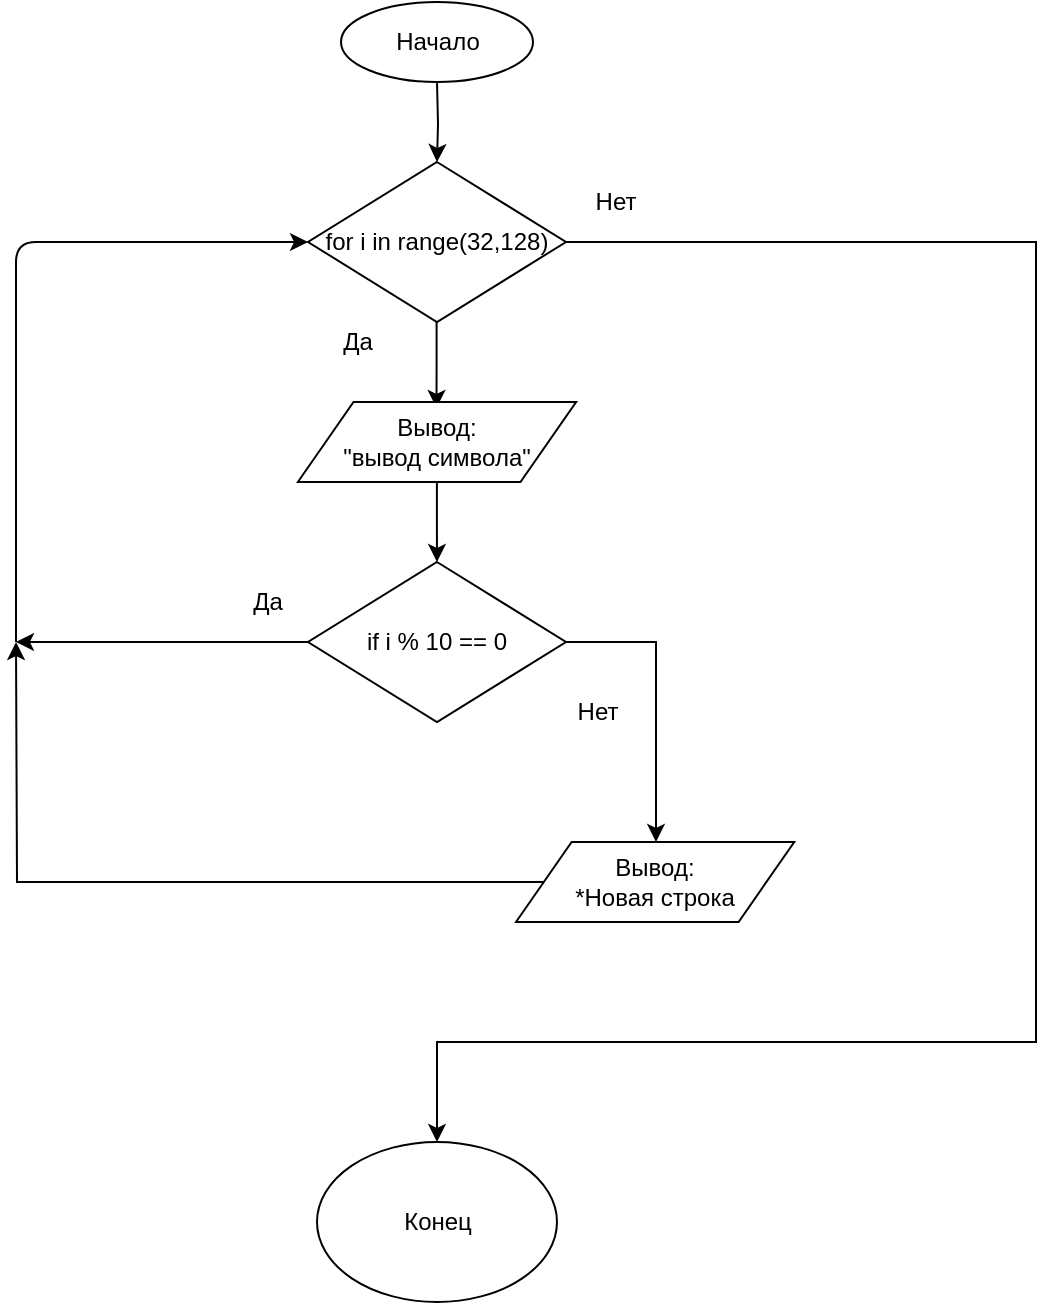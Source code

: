 <mxfile version="13.0.1" type="device"><diagram id="C5RBs43oDa-KdzZeNtuy" name="Page-1"><mxGraphModel dx="1221" dy="587" grid="1" gridSize="10" guides="1" tooltips="1" connect="1" arrows="1" fold="1" page="1" pageScale="1" pageWidth="827" pageHeight="1169" math="0" shadow="0"><root><mxCell id="WIyWlLk6GJQsqaUBKTNV-0"/><mxCell id="WIyWlLk6GJQsqaUBKTNV-1" parent="WIyWlLk6GJQsqaUBKTNV-0"/><mxCell id="dPEVJsvfHIY1bp6v8tBf-0" value="Начало" style="ellipse;whiteSpace=wrap;html=1;" vertex="1" parent="WIyWlLk6GJQsqaUBKTNV-1"><mxGeometry x="352.5" y="240" width="96" height="40" as="geometry"/></mxCell><mxCell id="dPEVJsvfHIY1bp6v8tBf-117" style="edgeStyle=orthogonalEdgeStyle;rounded=0;orthogonalLoop=1;jettySize=auto;html=1;entryX=0.5;entryY=0;entryDx=0;entryDy=0;" edge="1" parent="WIyWlLk6GJQsqaUBKTNV-1" source="dPEVJsvfHIY1bp6v8tBf-6"><mxGeometry relative="1" as="geometry"><mxPoint x="400.25" y="443" as="targetPoint"/><Array as="points"><mxPoint x="401" y="422"/></Array></mxGeometry></mxCell><mxCell id="dPEVJsvfHIY1bp6v8tBf-156" style="edgeStyle=orthogonalEdgeStyle;rounded=0;orthogonalLoop=1;jettySize=auto;html=1;exitX=1;exitY=0.5;exitDx=0;exitDy=0;entryX=0.5;entryY=0;entryDx=0;entryDy=0;" edge="1" parent="WIyWlLk6GJQsqaUBKTNV-1" source="dPEVJsvfHIY1bp6v8tBf-6" target="dPEVJsvfHIY1bp6v8tBf-57"><mxGeometry relative="1" as="geometry"><Array as="points"><mxPoint x="700" y="360"/><mxPoint x="700" y="760"/><mxPoint x="401" y="760"/></Array></mxGeometry></mxCell><mxCell id="dPEVJsvfHIY1bp6v8tBf-6" value="for i in range(32,128)" style="rhombus;whiteSpace=wrap;html=1;" vertex="1" parent="WIyWlLk6GJQsqaUBKTNV-1"><mxGeometry x="336" y="320" width="129" height="80" as="geometry"/></mxCell><mxCell id="dPEVJsvfHIY1bp6v8tBf-57" value="Конец" style="ellipse;whiteSpace=wrap;html=1;" vertex="1" parent="WIyWlLk6GJQsqaUBKTNV-1"><mxGeometry x="340.5" y="810" width="120" height="80" as="geometry"/></mxCell><mxCell id="dPEVJsvfHIY1bp6v8tBf-79" value="Нет" style="text;html=1;strokeColor=none;fillColor=none;align=center;verticalAlign=middle;whiteSpace=wrap;rounded=0;" vertex="1" parent="WIyWlLk6GJQsqaUBKTNV-1"><mxGeometry x="460.5" y="585" width="40" height="20" as="geometry"/></mxCell><mxCell id="dPEVJsvfHIY1bp6v8tBf-108" style="edgeStyle=orthogonalEdgeStyle;rounded=0;orthogonalLoop=1;jettySize=auto;html=1;exitX=0.5;exitY=1;exitDx=0;exitDy=0;entryX=0.5;entryY=0;entryDx=0;entryDy=0;" edge="1" parent="WIyWlLk6GJQsqaUBKTNV-1" target="dPEVJsvfHIY1bp6v8tBf-6"><mxGeometry relative="1" as="geometry"><mxPoint x="400.5" y="280" as="sourcePoint"/><mxPoint x="399" y="320" as="targetPoint"/></mxGeometry></mxCell><mxCell id="dPEVJsvfHIY1bp6v8tBf-136" value="Да" style="text;html=1;strokeColor=none;fillColor=none;align=center;verticalAlign=middle;whiteSpace=wrap;rounded=0;" vertex="1" parent="WIyWlLk6GJQsqaUBKTNV-1"><mxGeometry x="340.5" y="400" width="40" height="20" as="geometry"/></mxCell><mxCell id="dPEVJsvfHIY1bp6v8tBf-146" style="edgeStyle=orthogonalEdgeStyle;rounded=0;orthogonalLoop=1;jettySize=auto;html=1;entryX=0.5;entryY=0;entryDx=0;entryDy=0;" edge="1" parent="WIyWlLk6GJQsqaUBKTNV-1" source="dPEVJsvfHIY1bp6v8tBf-144" target="dPEVJsvfHIY1bp6v8tBf-145"><mxGeometry relative="1" as="geometry"/></mxCell><mxCell id="dPEVJsvfHIY1bp6v8tBf-144" value="Вывод:&lt;br&gt;&quot;вывод символа&quot;" style="shape=parallelogram;perimeter=parallelogramPerimeter;whiteSpace=wrap;html=1;" vertex="1" parent="WIyWlLk6GJQsqaUBKTNV-1"><mxGeometry x="330.94" y="440" width="139.12" height="40" as="geometry"/></mxCell><mxCell id="dPEVJsvfHIY1bp6v8tBf-148" style="edgeStyle=orthogonalEdgeStyle;rounded=0;orthogonalLoop=1;jettySize=auto;html=1;entryX=0.5;entryY=0;entryDx=0;entryDy=0;" edge="1" parent="WIyWlLk6GJQsqaUBKTNV-1" source="dPEVJsvfHIY1bp6v8tBf-145" target="dPEVJsvfHIY1bp6v8tBf-147"><mxGeometry relative="1" as="geometry"><Array as="points"><mxPoint x="510" y="560"/><mxPoint x="510" y="660"/></Array></mxGeometry></mxCell><mxCell id="dPEVJsvfHIY1bp6v8tBf-151" style="edgeStyle=orthogonalEdgeStyle;rounded=0;orthogonalLoop=1;jettySize=auto;html=1;" edge="1" parent="WIyWlLk6GJQsqaUBKTNV-1" source="dPEVJsvfHIY1bp6v8tBf-145"><mxGeometry relative="1" as="geometry"><mxPoint x="190" y="560" as="targetPoint"/></mxGeometry></mxCell><mxCell id="dPEVJsvfHIY1bp6v8tBf-145" value="if i % 10 == 0" style="rhombus;whiteSpace=wrap;html=1;" vertex="1" parent="WIyWlLk6GJQsqaUBKTNV-1"><mxGeometry x="336" y="520" width="129" height="80" as="geometry"/></mxCell><mxCell id="dPEVJsvfHIY1bp6v8tBf-152" style="edgeStyle=orthogonalEdgeStyle;rounded=0;orthogonalLoop=1;jettySize=auto;html=1;" edge="1" parent="WIyWlLk6GJQsqaUBKTNV-1" source="dPEVJsvfHIY1bp6v8tBf-147"><mxGeometry relative="1" as="geometry"><mxPoint x="190" y="560" as="targetPoint"/></mxGeometry></mxCell><mxCell id="dPEVJsvfHIY1bp6v8tBf-147" value="Вывод:&lt;br&gt;*Новая строка" style="shape=parallelogram;perimeter=parallelogramPerimeter;whiteSpace=wrap;html=1;" vertex="1" parent="WIyWlLk6GJQsqaUBKTNV-1"><mxGeometry x="440" y="660" width="139.12" height="40" as="geometry"/></mxCell><mxCell id="dPEVJsvfHIY1bp6v8tBf-150" value="Да" style="text;html=1;strokeColor=none;fillColor=none;align=center;verticalAlign=middle;whiteSpace=wrap;rounded=0;" vertex="1" parent="WIyWlLk6GJQsqaUBKTNV-1"><mxGeometry x="296" y="530" width="40" height="20" as="geometry"/></mxCell><mxCell id="dPEVJsvfHIY1bp6v8tBf-155" value="" style="endArrow=classic;html=1;entryX=0;entryY=0.5;entryDx=0;entryDy=0;" edge="1" parent="WIyWlLk6GJQsqaUBKTNV-1" target="dPEVJsvfHIY1bp6v8tBf-6"><mxGeometry width="50" height="50" relative="1" as="geometry"><mxPoint x="190" y="560" as="sourcePoint"/><mxPoint x="190" y="360" as="targetPoint"/><Array as="points"><mxPoint x="190" y="360"/></Array></mxGeometry></mxCell><mxCell id="dPEVJsvfHIY1bp6v8tBf-158" value="Нет" style="text;html=1;strokeColor=none;fillColor=none;align=center;verticalAlign=middle;whiteSpace=wrap;rounded=0;" vertex="1" parent="WIyWlLk6GJQsqaUBKTNV-1"><mxGeometry x="470.06" y="330" width="40" height="20" as="geometry"/></mxCell></root></mxGraphModel></diagram></mxfile>